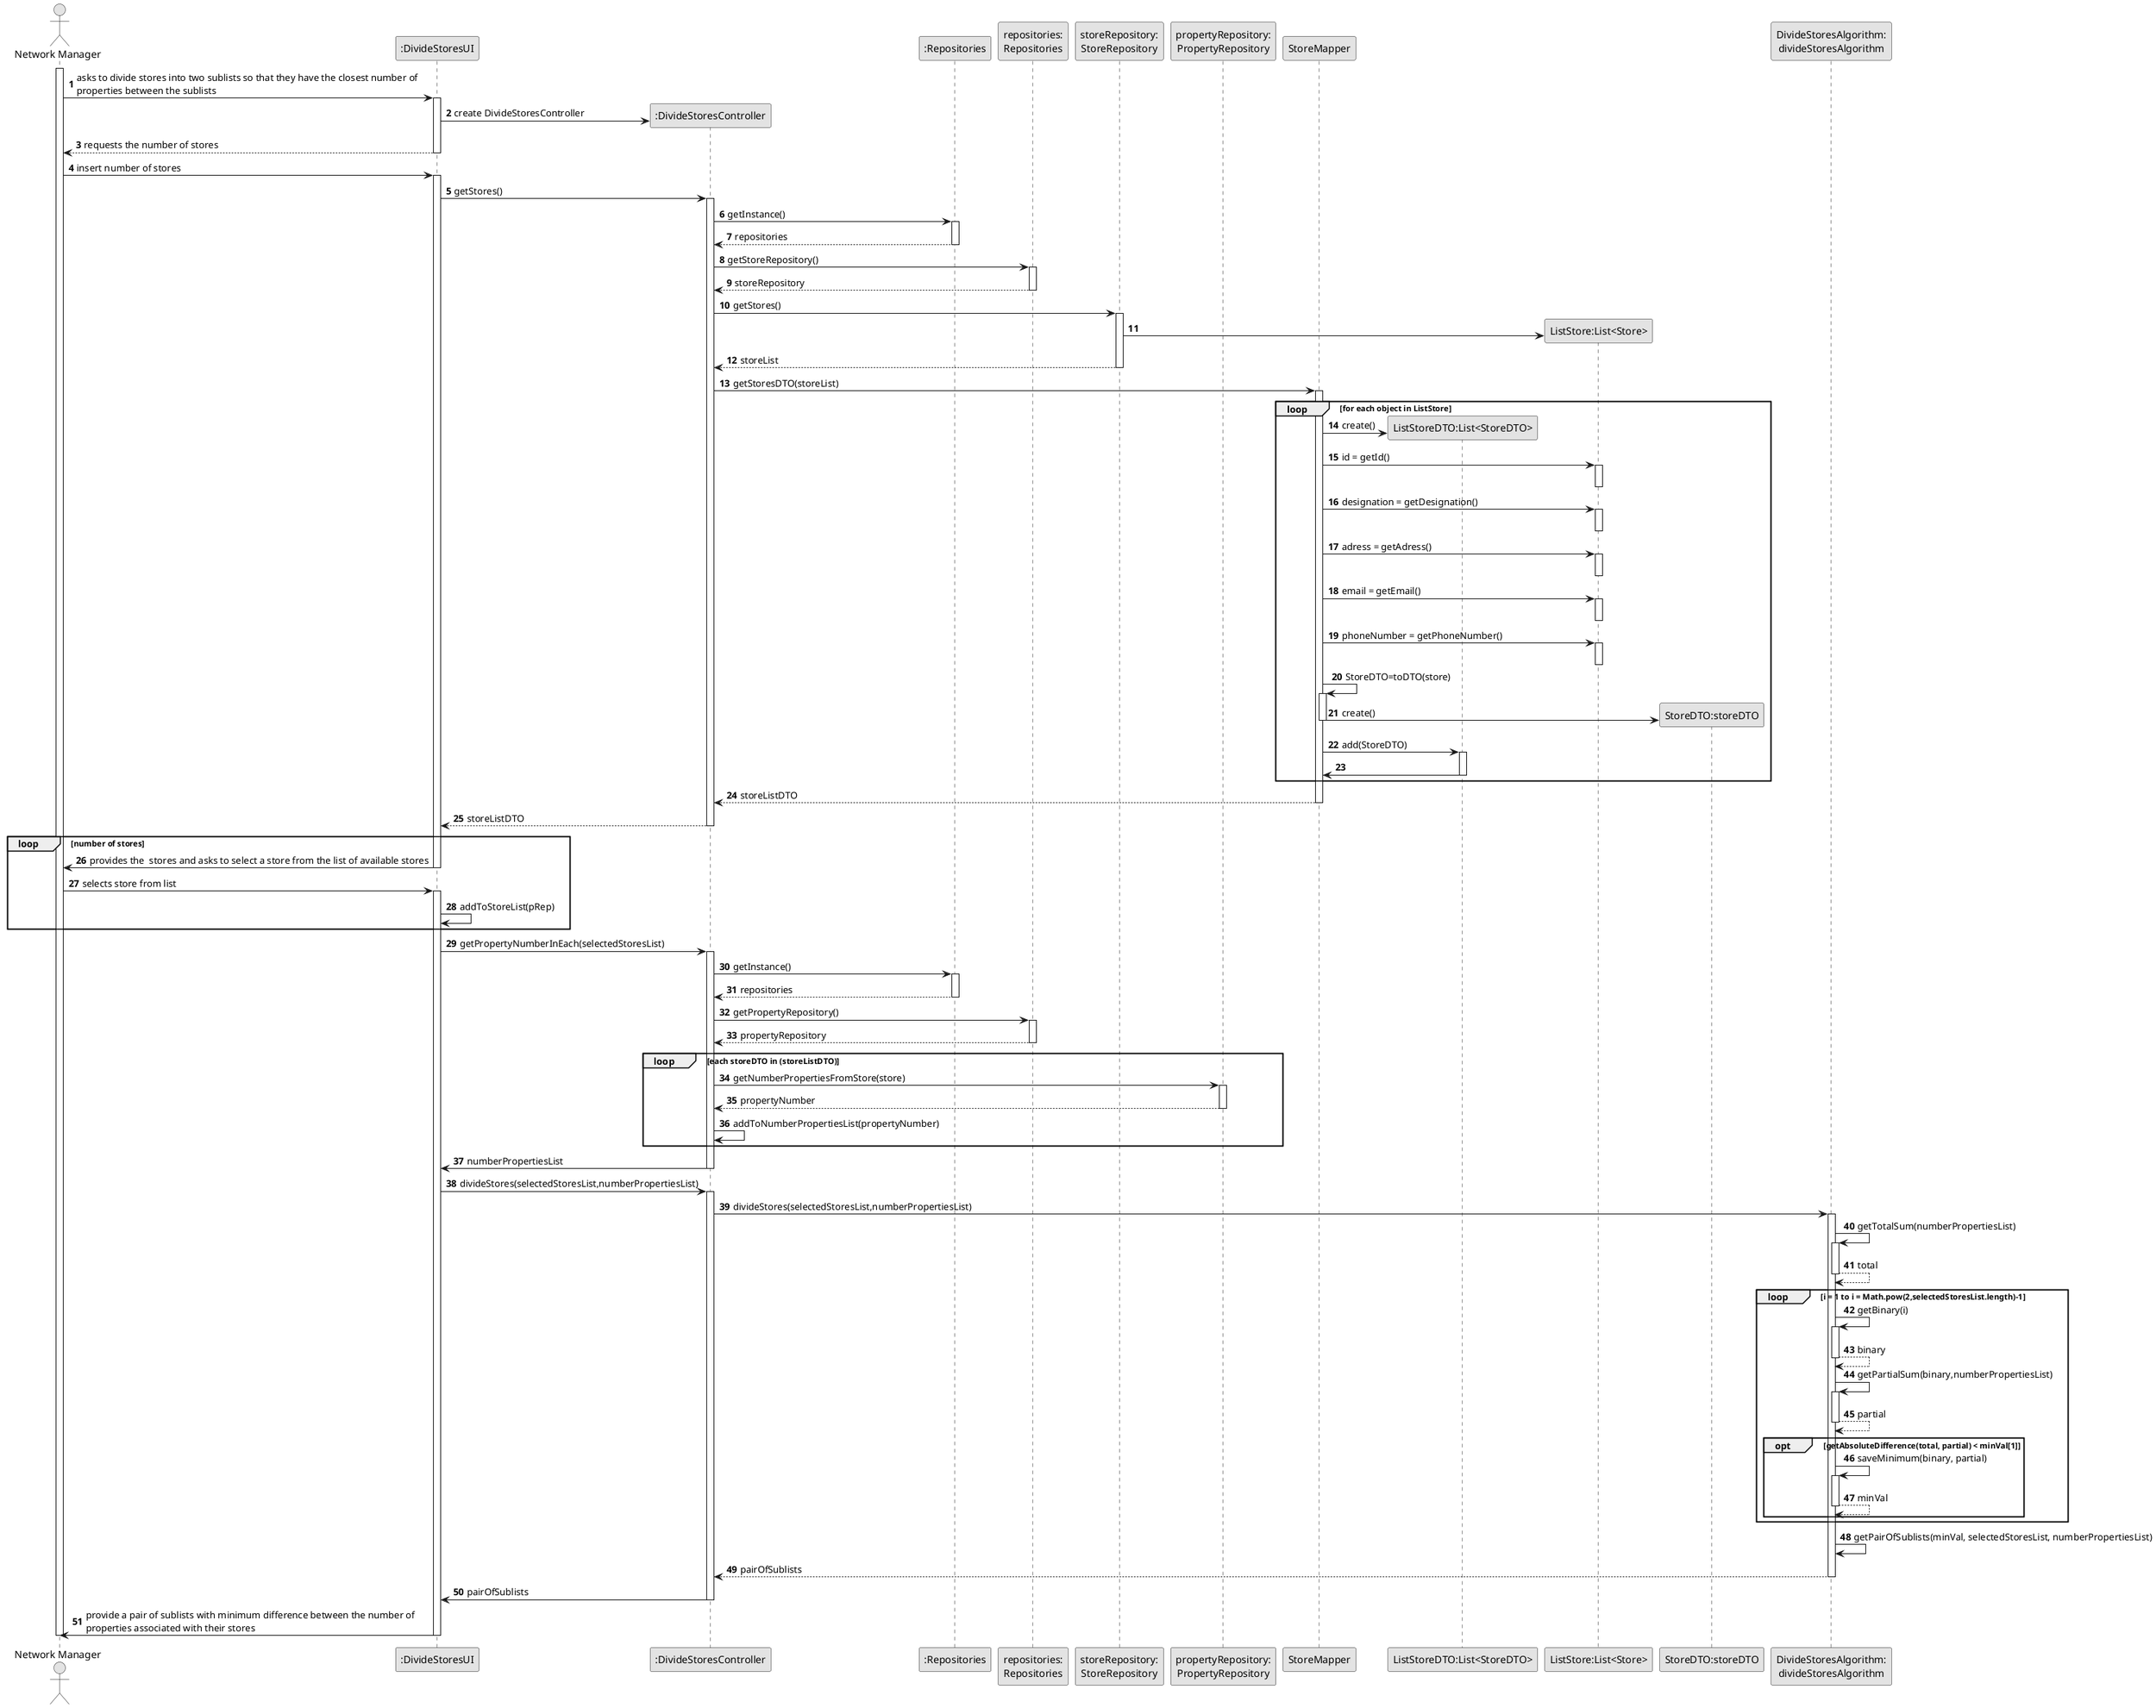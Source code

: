 @startuml
skinparam monochrome true
skinparam packageStyle rectangle
skinparam shadowing false

autonumber

'hide footbox
actor "Network Manager" as Manager
participant ":DivideStoresUI" as UI
participant ":DivideStoresController" as CTRL
participant ":Repositories" as RepositorySingleton
participant "repositories:\nRepositories" as PLAT
participant "storeRepository:\nStoreRepository" as stRep
participant "propertyRepository:\nPropertyRepository" as pRep
participant "StoreMapper" as stMa
participant "ListStoreDTO:List<StoreDTO>" as listStDTO
participant "ListStore:List<Store>" as listSt
participant "StoreDTO:storeDTO" as stDTO
participant "DivideStoresAlgorithm:\ndivideStoresAlgorithm" as alg

activate Manager

        Manager -> UI : asks to divide stores into two sublists so that they have the closest number of\nproperties between the sublists
            activate UI

                UI -> CTRL** : create DivideStoresController

        UI --> Manager: requests the number of stores
    deactivate UI


    Manager -> UI : insert number of stores
        activate UI

        UI -> CTRL : getStores()
        activate CTRL

            CTRL -> RepositorySingleton : getInstance()
            activate RepositorySingleton

                RepositorySingleton --> CTRL: repositories
            deactivate RepositorySingleton

            CTRL -> PLAT : getStoreRepository()
            activate PLAT

                PLAT --> CTRL: storeRepository
            deactivate PLAT

            CTRL -> stRep : getStores()
            activate stRep

                stRep -> listSt**

                stRep --> CTRL : storeList
            deactivate stRep

            CTRL -> stMa : getStoresDTO(storeList)
            activate stMa

            loop for each object in ListStore

                stMa -> listStDTO** : create()

                stMa -> listSt : id = getId()
                activate listSt
                deactivate listSt

                stMa -> listSt : designation = getDesignation()
                activate listSt
                deactivate listSt

                stMa -> listSt : adress = getAdress()
                activate listSt
                deactivate listSt

                stMa -> listSt : email = getEmail()
                activate listSt
                deactivate listSt

                stMa -> listSt : phoneNumber = getPhoneNumber()
                activate listSt
                deactivate listSt

                stMa -> stMa :StoreDTO=toDTO(store)
                activate stMa

                    stMa -> stDTO** : create()
                deactivate stMa

                stMa -> listStDTO : add(StoreDTO)
                activate listStDTO
                   listStDTO -> stMa
                deactivate listStDTO

                end
                stMa --> CTRL : storeListDTO
            deactivate stMa

            CTRL --> UI : storeListDTO

        deactivate CTRL
loop number of stores
        UI -> Manager : provides the  stores and asks to select a store from the list of available stores
    deactivate UI
        Manager -> UI : selects store from list
    activate UI
            UI -> UI: addToStoreList(pRep)
        end

        UI -> CTRL : getPropertyNumberInEach(selectedStoresList)
            activate CTRL

            CTRL -> RepositorySingleton : getInstance()
                activate RepositorySingleton

                    RepositorySingleton --> CTRL: repositories
                deactivate RepositorySingleton

                CTRL -> PLAT : getPropertyRepository()
                    activate PLAT

                    PLAT --> CTRL: propertyRepository
                deactivate PLAT
                loop each storeDTO in (storeListDTO)
                CTRL -> pRep : getNumberPropertiesFromStore(store)
                    activate pRep
                    pRep --> CTRL : propertyNumber
                    deactivate pRep
                    CTRL -> CTRL: addToNumberPropertiesList(propertyNumber)
                end

            CTRL -> UI : numberPropertiesList
        deactivate CTRL

        UI -> CTRL : divideStores(selectedStoresList,numberPropertiesList)
            activate CTRL

            CTRL -> alg : divideStores(selectedStoresList,numberPropertiesList)
                activate alg
                    alg -> alg : getTotalSum(numberPropertiesList)
                        activate alg
                        alg --> alg : total
                        deactivate alg
                    loop i = 1 to i = Math.pow(2,selectedStoresList.length)-1
                        alg -> alg : getBinary(i)
                        activate alg
                        alg --> alg : binary
                        deactivate alg
                        alg -> alg : getPartialSum(binary,numberPropertiesList)
                        activate alg
                        alg --> alg : partial
                        deactivate alg
                        opt getAbsoluteDifference(total, partial) < minVal[1]
                            alg -> alg : saveMinimum(binary, partial)
                            activate alg
                            alg --> alg : minVal
                            deactivate alg
                        end
                    end
                alg -> alg : getPairOfSublists(minVal, selectedStoresList, numberPropertiesList)
                alg --> CTRL : pairOfSublists
            deactivate alg

            CTRL -> UI : pairOfSublists
        deactivate CTRL

        UI -> Manager : provide a pair of sublists with minimum difference between the number of\nproperties associated with their stores
    deactivate UI

deactivate Manager

@enduml
